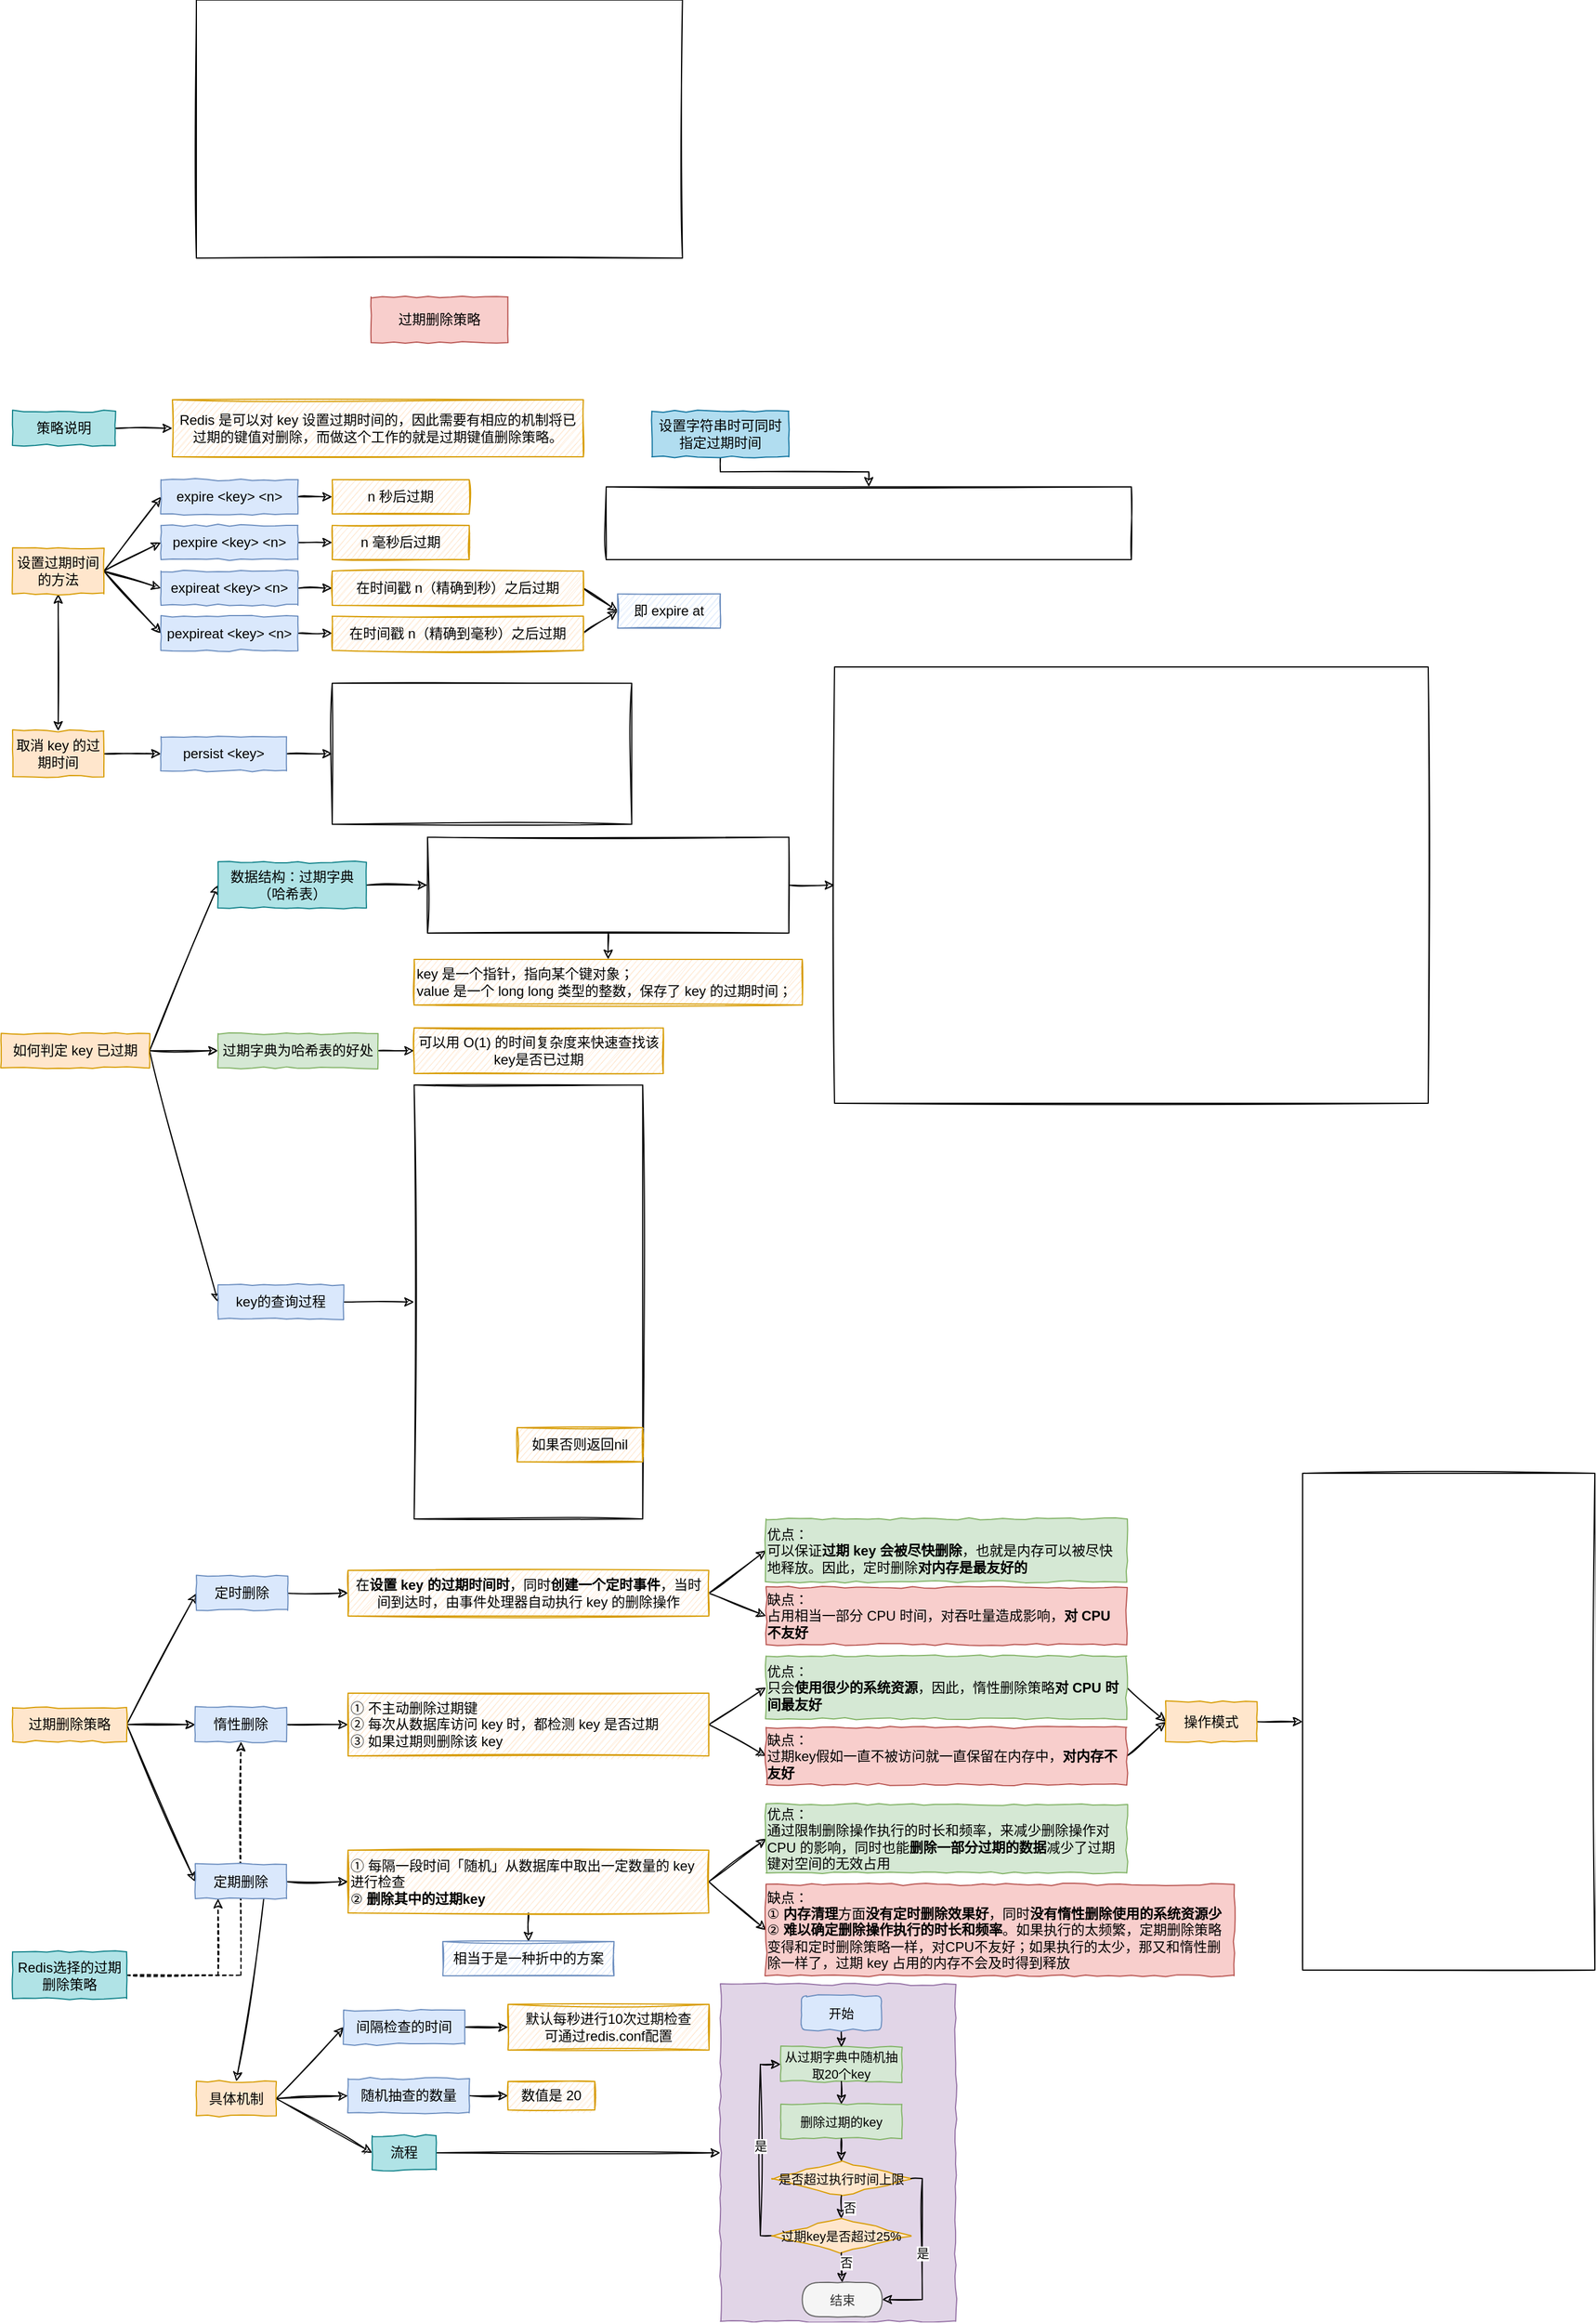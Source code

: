 <mxfile>
    <diagram id="p32shBaZZsGhn80h8hW7" name="第 1 页">
        <mxGraphModel dx="964" dy="665" grid="1" gridSize="10" guides="1" tooltips="1" connect="1" arrows="1" fold="1" page="1" pageScale="1" pageWidth="827" pageHeight="1169" math="0" shadow="0">
            <root>
                <mxCell id="0"/>
                <mxCell id="1" parent="0"/>
                <mxCell id="97" style="edgeStyle=orthogonalEdgeStyle;rounded=0;sketch=1;html=1;exitX=1;exitY=0.5;exitDx=0;exitDy=0;entryX=0.5;entryY=1;entryDx=0;entryDy=0;fontSize=11;startArrow=none;startFill=0;dashed=1;" parent="1" source="96" target="66" edge="1">
                    <mxGeometry relative="1" as="geometry">
                        <Array as="points">
                            <mxPoint x="240" y="1760"/>
                        </Array>
                    </mxGeometry>
                </mxCell>
                <mxCell id="2" value="" style="shape=image;imageAspect=0;aspect=fixed;verticalLabelPosition=bottom;verticalAlign=top;image=https://codereaper-image-bed.oss-cn-shenzhen.aliyuncs.com/img/image-20220730230129987.png;sketch=1;imageBorder=default;" parent="1" vertex="1">
                    <mxGeometry x="201" y="30" width="425.8" height="226" as="geometry"/>
                </mxCell>
                <mxCell id="3" value="过期删除策略" style="rounded=0;whiteSpace=wrap;html=1;sketch=0;fillColor=#f8cecc;strokeColor=#b85450;comic=1;" parent="1" vertex="1">
                    <mxGeometry x="354" y="290" width="120" height="40" as="geometry"/>
                </mxCell>
                <mxCell id="7" style="edgeStyle=none;html=1;exitX=1;exitY=0.5;exitDx=0;exitDy=0;entryX=0;entryY=0.5;entryDx=0;entryDy=0;sketch=1;" parent="1" source="5" target="6" edge="1">
                    <mxGeometry relative="1" as="geometry"/>
                </mxCell>
                <mxCell id="5" value="策略说明" style="rounded=0;whiteSpace=wrap;html=1;sketch=0;fillColor=#b0e3e6;strokeColor=#0e8088;comic=1;" parent="1" vertex="1">
                    <mxGeometry x="40" y="390" width="90" height="30" as="geometry"/>
                </mxCell>
                <mxCell id="6" value="Redis 是可以对 key 设置过期时间的，因此需要有相应的机制将已过期的键值对删除，而做这个工作的就是过期键值删除策略。" style="rounded=0;whiteSpace=wrap;html=1;sketch=1;fillColor=#ffe6cc;strokeColor=#d79b00;comic=1;" parent="1" vertex="1">
                    <mxGeometry x="180" y="380" width="360" height="50" as="geometry"/>
                </mxCell>
                <mxCell id="13" style="edgeStyle=none;html=1;exitX=1;exitY=0.5;exitDx=0;exitDy=0;entryX=0;entryY=0.5;entryDx=0;entryDy=0;sketch=1;" parent="1" source="8" target="9" edge="1">
                    <mxGeometry relative="1" as="geometry"/>
                </mxCell>
                <mxCell id="14" style="edgeStyle=none;html=1;exitX=1;exitY=0.5;exitDx=0;exitDy=0;entryX=0;entryY=0.5;entryDx=0;entryDy=0;sketch=1;" parent="1" source="8" target="10" edge="1">
                    <mxGeometry relative="1" as="geometry"/>
                </mxCell>
                <mxCell id="15" style="edgeStyle=none;sketch=1;html=1;exitX=1;exitY=0.5;exitDx=0;exitDy=0;entryX=0;entryY=0.5;entryDx=0;entryDy=0;" parent="1" source="8" target="11" edge="1">
                    <mxGeometry relative="1" as="geometry"/>
                </mxCell>
                <mxCell id="16" style="edgeStyle=none;sketch=1;html=1;exitX=1;exitY=0.5;exitDx=0;exitDy=0;entryX=0;entryY=0.5;entryDx=0;entryDy=0;" parent="1" source="8" target="12" edge="1">
                    <mxGeometry relative="1" as="geometry"/>
                </mxCell>
                <mxCell id="32" style="edgeStyle=none;rounded=0;sketch=1;html=1;exitX=0.5;exitY=1;exitDx=0;exitDy=0;entryX=0.5;entryY=0;entryDx=0;entryDy=0;startArrow=classic;startFill=1;" parent="1" source="8" target="31" edge="1">
                    <mxGeometry relative="1" as="geometry"/>
                </mxCell>
                <mxCell id="8" value="设置过期时间的方法" style="rounded=0;whiteSpace=wrap;html=1;sketch=0;fillColor=#ffe6cc;strokeColor=#d79b00;comic=1;" parent="1" vertex="1">
                    <mxGeometry x="40" y="510" width="80" height="40" as="geometry"/>
                </mxCell>
                <mxCell id="18" style="edgeStyle=none;sketch=1;html=1;exitX=1;exitY=0.5;exitDx=0;exitDy=0;entryX=0;entryY=0.5;entryDx=0;entryDy=0;" parent="1" source="9" target="17" edge="1">
                    <mxGeometry relative="1" as="geometry"/>
                </mxCell>
                <mxCell id="9" value="expire &amp;lt;key&amp;gt; &amp;lt;n&amp;gt;" style="rounded=0;whiteSpace=wrap;html=1;sketch=0;fillColor=#dae8fc;strokeColor=#6c8ebf;comic=1;" parent="1" vertex="1">
                    <mxGeometry x="170" y="450" width="120" height="30" as="geometry"/>
                </mxCell>
                <mxCell id="22" style="edgeStyle=none;sketch=1;html=1;exitX=1;exitY=0.5;exitDx=0;exitDy=0;entryX=0;entryY=0.5;entryDx=0;entryDy=0;" parent="1" source="10" target="19" edge="1">
                    <mxGeometry relative="1" as="geometry"/>
                </mxCell>
                <mxCell id="10" value="pexpire &amp;lt;key&amp;gt; &amp;lt;n&amp;gt;" style="rounded=0;whiteSpace=wrap;html=1;sketch=0;fillColor=#dae8fc;strokeColor=#6c8ebf;comic=1;" parent="1" vertex="1">
                    <mxGeometry x="170" y="490" width="120" height="30" as="geometry"/>
                </mxCell>
                <mxCell id="23" style="edgeStyle=none;sketch=1;html=1;exitX=1;exitY=0.5;exitDx=0;exitDy=0;entryX=0;entryY=0.5;entryDx=0;entryDy=0;" parent="1" source="11" target="20" edge="1">
                    <mxGeometry relative="1" as="geometry"/>
                </mxCell>
                <mxCell id="11" value="expireat &amp;lt;key&amp;gt; &amp;lt;n&amp;gt;" style="rounded=0;whiteSpace=wrap;html=1;sketch=0;fillColor=#dae8fc;strokeColor=#6c8ebf;comic=1;" parent="1" vertex="1">
                    <mxGeometry x="170" y="530" width="120" height="30" as="geometry"/>
                </mxCell>
                <mxCell id="24" style="edgeStyle=none;sketch=1;html=1;exitX=1;exitY=0.5;exitDx=0;exitDy=0;entryX=0;entryY=0.5;entryDx=0;entryDy=0;" parent="1" source="12" target="21" edge="1">
                    <mxGeometry relative="1" as="geometry"/>
                </mxCell>
                <mxCell id="12" value="pexpireat &amp;lt;key&amp;gt; &amp;lt;n&amp;gt;" style="rounded=0;whiteSpace=wrap;html=1;sketch=0;fillColor=#dae8fc;strokeColor=#6c8ebf;comic=1;" parent="1" vertex="1">
                    <mxGeometry x="170" y="569.5" width="120" height="30" as="geometry"/>
                </mxCell>
                <mxCell id="17" value="n 秒后过期" style="rounded=0;whiteSpace=wrap;html=1;sketch=1;fillColor=#ffe6cc;strokeColor=#d79b00;comic=1;" parent="1" vertex="1">
                    <mxGeometry x="320" y="450" width="120" height="30" as="geometry"/>
                </mxCell>
                <mxCell id="19" value="n 毫秒后过期" style="rounded=0;whiteSpace=wrap;html=1;sketch=1;fillColor=#ffe6cc;strokeColor=#d79b00;comic=1;" parent="1" vertex="1">
                    <mxGeometry x="320" y="490" width="120" height="30" as="geometry"/>
                </mxCell>
                <mxCell id="29" style="rounded=0;sketch=1;html=1;exitX=1;exitY=0.5;exitDx=0;exitDy=0;entryX=0;entryY=0.5;entryDx=0;entryDy=0;" parent="1" source="20" target="25" edge="1">
                    <mxGeometry relative="1" as="geometry"/>
                </mxCell>
                <mxCell id="20" value="在时间戳 n（精确到秒）之后过期" style="rounded=0;whiteSpace=wrap;html=1;sketch=1;fillColor=#ffe6cc;strokeColor=#d79b00;comic=1;" parent="1" vertex="1">
                    <mxGeometry x="320" y="530" width="220" height="30" as="geometry"/>
                </mxCell>
                <mxCell id="30" style="rounded=0;sketch=1;html=1;exitX=1;exitY=0.5;exitDx=0;exitDy=0;entryX=0;entryY=0.5;entryDx=0;entryDy=0;" parent="1" source="21" target="25" edge="1">
                    <mxGeometry relative="1" as="geometry"/>
                </mxCell>
                <mxCell id="21" value="在时间戳 n（精确到毫秒）之后过期" style="rounded=0;whiteSpace=wrap;html=1;sketch=1;fillColor=#ffe6cc;strokeColor=#d79b00;comic=1;" parent="1" vertex="1">
                    <mxGeometry x="320" y="569.5" width="220" height="30" as="geometry"/>
                </mxCell>
                <mxCell id="25" value="即 expire at" style="rounded=0;whiteSpace=wrap;html=1;sketch=1;fillColor=#dae8fc;strokeColor=#6c8ebf;comic=1;" parent="1" vertex="1">
                    <mxGeometry x="570" y="550" width="90" height="30" as="geometry"/>
                </mxCell>
                <mxCell id="28" style="edgeStyle=orthogonalEdgeStyle;sketch=1;html=1;exitX=0.5;exitY=1;exitDx=0;exitDy=0;entryX=0.5;entryY=0;entryDx=0;entryDy=0;rounded=0;" parent="1" source="26" target="27" edge="1">
                    <mxGeometry relative="1" as="geometry"/>
                </mxCell>
                <mxCell id="26" value="设置字符串时可同时指定过期时间" style="rounded=0;whiteSpace=wrap;html=1;sketch=0;fillColor=#b1ddf0;strokeColor=#10739e;comic=1;" parent="1" vertex="1">
                    <mxGeometry x="600" y="390" width="120" height="40" as="geometry"/>
                </mxCell>
                <mxCell id="27" value="" style="shape=image;imageAspect=0;aspect=fixed;verticalLabelPosition=bottom;verticalAlign=top;comic=1;sketch=1;image=https://codereaper-image-bed.oss-cn-shenzhen.aliyuncs.com/img/image-20220731005014311.png;imageBorder=default;" parent="1" vertex="1">
                    <mxGeometry x="560" y="456.31" width="460" height="63.69" as="geometry"/>
                </mxCell>
                <mxCell id="35" style="edgeStyle=none;rounded=0;sketch=1;html=1;exitX=1;exitY=0.5;exitDx=0;exitDy=0;entryX=0;entryY=0.5;entryDx=0;entryDy=0;startArrow=none;startFill=0;" parent="1" source="31" target="34" edge="1">
                    <mxGeometry relative="1" as="geometry"/>
                </mxCell>
                <mxCell id="31" value="&lt;div&gt;取消 key 的过期时间&lt;/div&gt;" style="rounded=0;whiteSpace=wrap;html=1;sketch=0;fillColor=#ffe6cc;strokeColor=#d79b00;comic=1;" parent="1" vertex="1">
                    <mxGeometry x="40" y="670" width="80" height="40" as="geometry"/>
                </mxCell>
                <mxCell id="38" style="edgeStyle=none;rounded=0;sketch=1;html=1;exitX=1;exitY=0.5;exitDx=0;exitDy=0;entryX=0;entryY=0.5;entryDx=0;entryDy=0;fontSize=11;startArrow=none;startFill=0;" parent="1" source="34" target="37" edge="1">
                    <mxGeometry relative="1" as="geometry"/>
                </mxCell>
                <mxCell id="34" value="&lt;div&gt;persist &amp;lt;key&amp;gt;&lt;/div&gt;" style="rounded=0;whiteSpace=wrap;html=1;sketch=0;fillColor=#dae8fc;strokeColor=#6c8ebf;comic=1;" parent="1" vertex="1">
                    <mxGeometry x="170" y="675" width="110" height="30" as="geometry"/>
                </mxCell>
                <mxCell id="37" value="" style="shape=image;imageAspect=0;aspect=fixed;verticalLabelPosition=bottom;verticalAlign=top;comic=1;sketch=1;fontSize=11;image=https://codereaper-image-bed.oss-cn-shenzhen.aliyuncs.com/img/image-20220731005454822.png;imageBorder=default;" parent="1" vertex="1">
                    <mxGeometry x="320" y="628.2" width="262.34" height="123.6" as="geometry"/>
                </mxCell>
                <mxCell id="41" style="edgeStyle=none;rounded=0;sketch=1;html=1;exitX=1;exitY=0.5;exitDx=0;exitDy=0;entryX=0;entryY=0.5;entryDx=0;entryDy=0;fontSize=11;startArrow=none;startFill=0;" parent="1" source="39" target="40" edge="1">
                    <mxGeometry relative="1" as="geometry"/>
                </mxCell>
                <mxCell id="51" style="edgeStyle=none;rounded=0;sketch=1;html=1;exitX=1;exitY=0.5;exitDx=0;exitDy=0;entryX=0;entryY=0.5;entryDx=0;entryDy=0;fontSize=11;startArrow=none;startFill=0;" parent="1" source="39" target="50" edge="1">
                    <mxGeometry relative="1" as="geometry"/>
                </mxCell>
                <mxCell id="61" style="edgeStyle=none;rounded=0;sketch=1;html=1;exitX=1;exitY=0.5;exitDx=0;exitDy=0;entryX=0;entryY=0.5;entryDx=0;entryDy=0;fontSize=11;startArrow=none;startFill=0;" parent="1" source="39" target="60" edge="1">
                    <mxGeometry relative="1" as="geometry"/>
                </mxCell>
                <mxCell id="39" value="如何判定 key 已过期" style="rounded=0;whiteSpace=wrap;html=1;sketch=0;fillColor=#ffe6cc;strokeColor=#d79b00;comic=1;" parent="1" vertex="1">
                    <mxGeometry x="30" y="935" width="130" height="30" as="geometry"/>
                </mxCell>
                <mxCell id="43" style="edgeStyle=none;rounded=0;sketch=1;html=1;exitX=1;exitY=0.5;exitDx=0;exitDy=0;entryX=0;entryY=0.5;entryDx=0;entryDy=0;fontSize=11;startArrow=none;startFill=0;" parent="1" source="40" target="42" edge="1">
                    <mxGeometry relative="1" as="geometry"/>
                </mxCell>
                <mxCell id="40" value="数据结构：过期字典&lt;br&gt;（哈希表）" style="rounded=0;whiteSpace=wrap;html=1;sketch=0;fillColor=#b0e3e6;strokeColor=#0e8088;comic=1;" parent="1" vertex="1">
                    <mxGeometry x="220" y="785" width="130" height="40" as="geometry"/>
                </mxCell>
                <mxCell id="45" style="edgeStyle=none;rounded=0;sketch=1;html=1;exitX=1;exitY=0.5;exitDx=0;exitDy=0;entryX=0;entryY=0.5;entryDx=0;entryDy=0;fontSize=11;startArrow=none;startFill=0;" parent="1" source="42" target="44" edge="1">
                    <mxGeometry relative="1" as="geometry"/>
                </mxCell>
                <mxCell id="48" style="edgeStyle=none;rounded=0;sketch=1;html=1;exitX=0.5;exitY=1;exitDx=0;exitDy=0;entryX=0.5;entryY=0;entryDx=0;entryDy=0;fontSize=11;startArrow=none;startFill=0;" parent="1" source="42" target="47" edge="1">
                    <mxGeometry relative="1" as="geometry"/>
                </mxCell>
                <mxCell id="42" value="" style="shape=image;imageAspect=0;aspect=fixed;verticalLabelPosition=bottom;verticalAlign=top;comic=1;sketch=1;fontSize=11;image=https://codereaper-image-bed.oss-cn-shenzhen.aliyuncs.com/img/image-20220731005703380.png;imageBorder=default;" parent="1" vertex="1">
                    <mxGeometry x="403.48" y="763" width="316.52" height="84" as="geometry"/>
                </mxCell>
                <mxCell id="44" value="" style="shape=image;imageAspect=0;aspect=fixed;verticalLabelPosition=bottom;verticalAlign=top;comic=1;sketch=1;fontSize=11;image=https://codereaper-image-bed.oss-cn-shenzhen.aliyuncs.com/img/image-20220731005810228.png;imageBorder=default;" parent="1" vertex="1">
                    <mxGeometry x="760" y="614" width="520" height="382" as="geometry"/>
                </mxCell>
                <mxCell id="47" value="&lt;div&gt;key 是一个指针，指向某个键对象；&lt;/div&gt;&lt;div&gt;value 是一个 long long 类型的整数，保存了 key 的过期时间；&lt;/div&gt;" style="rounded=0;whiteSpace=wrap;html=1;sketch=1;fillColor=#ffe6cc;strokeColor=#d79b00;comic=1;align=left;" parent="1" vertex="1">
                    <mxGeometry x="391.74" y="870" width="340" height="40" as="geometry"/>
                </mxCell>
                <mxCell id="57" style="edgeStyle=none;rounded=0;sketch=1;html=1;exitX=1;exitY=0.5;exitDx=0;exitDy=0;entryX=0;entryY=0.5;entryDx=0;entryDy=0;fontSize=11;startArrow=none;startFill=0;" parent="1" source="50" target="54" edge="1">
                    <mxGeometry relative="1" as="geometry"/>
                </mxCell>
                <mxCell id="50" value="过期字典为哈希表的好处" style="rounded=0;whiteSpace=wrap;html=1;sketch=0;fillColor=#d5e8d4;strokeColor=#82b366;comic=1;" parent="1" vertex="1">
                    <mxGeometry x="220" y="935" width="140" height="30" as="geometry"/>
                </mxCell>
                <mxCell id="54" value="可以用 O(1) 的时间复杂度来快速查找该key是否已过期" style="rounded=0;whiteSpace=wrap;html=1;sketch=1;fillColor=#ffe6cc;strokeColor=#d79b00;comic=1;" parent="1" vertex="1">
                    <mxGeometry x="391.74" y="930" width="218.26" height="40" as="geometry"/>
                </mxCell>
                <mxCell id="59" value="" style="shape=image;imageAspect=0;aspect=fixed;verticalLabelPosition=bottom;verticalAlign=top;comic=1;sketch=1;fontSize=11;image=https://codereaper-image-bed.oss-cn-shenzhen.aliyuncs.com/img/image-20220731010347399.png;imageBorder=default;" parent="1" vertex="1">
                    <mxGeometry x="391.74" y="980" width="200.23" height="380" as="geometry"/>
                </mxCell>
                <mxCell id="62" style="edgeStyle=none;rounded=0;sketch=1;html=1;exitX=1;exitY=0.5;exitDx=0;exitDy=0;entryX=0;entryY=0.5;entryDx=0;entryDy=0;fontSize=11;startArrow=none;startFill=0;" parent="1" source="60" target="59" edge="1">
                    <mxGeometry relative="1" as="geometry"/>
                </mxCell>
                <mxCell id="60" value="key的查询过程" style="rounded=0;whiteSpace=wrap;html=1;sketch=0;fillColor=#dae8fc;strokeColor=#6c8ebf;comic=1;" parent="1" vertex="1">
                    <mxGeometry x="220" y="1155" width="110" height="30" as="geometry"/>
                </mxCell>
                <mxCell id="63" value="如果否则返回nil" style="rounded=0;whiteSpace=wrap;html=1;sketch=1;fillColor=#ffe6cc;strokeColor=#d79b00;comic=1;" parent="1" vertex="1">
                    <mxGeometry x="481.97" y="1280" width="110" height="30" as="geometry"/>
                </mxCell>
                <mxCell id="68" style="edgeStyle=none;rounded=0;sketch=1;html=1;exitX=1;exitY=0.5;exitDx=0;exitDy=0;entryX=0;entryY=0.5;entryDx=0;entryDy=0;fontSize=11;startArrow=none;startFill=0;" parent="1" source="64" target="65" edge="1">
                    <mxGeometry relative="1" as="geometry"/>
                </mxCell>
                <mxCell id="69" style="edgeStyle=none;rounded=0;sketch=1;html=1;exitX=1;exitY=0.5;exitDx=0;exitDy=0;entryX=0;entryY=0.5;entryDx=0;entryDy=0;fontSize=11;startArrow=none;startFill=0;" parent="1" source="64" target="66" edge="1">
                    <mxGeometry relative="1" as="geometry"/>
                </mxCell>
                <mxCell id="70" style="edgeStyle=none;rounded=0;sketch=1;html=1;exitX=1;exitY=0.5;exitDx=0;exitDy=0;entryX=0;entryY=0.5;entryDx=0;entryDy=0;fontSize=11;startArrow=none;startFill=0;" parent="1" source="64" target="67" edge="1">
                    <mxGeometry relative="1" as="geometry"/>
                </mxCell>
                <mxCell id="64" value="过期删除策略" style="rounded=0;whiteSpace=wrap;html=1;sketch=0;fillColor=#ffe6cc;strokeColor=#d79b00;comic=1;" parent="1" vertex="1">
                    <mxGeometry x="40" y="1525" width="100" height="30" as="geometry"/>
                </mxCell>
                <mxCell id="72" style="edgeStyle=none;rounded=0;sketch=1;html=1;exitX=1;exitY=0.5;exitDx=0;exitDy=0;entryX=0;entryY=0.5;entryDx=0;entryDy=0;fontSize=11;startArrow=none;startFill=0;" parent="1" source="65" target="71" edge="1">
                    <mxGeometry relative="1" as="geometry"/>
                </mxCell>
                <mxCell id="65" value="定时删除" style="rounded=0;whiteSpace=wrap;html=1;sketch=0;fillColor=#dae8fc;strokeColor=#6c8ebf;comic=1;" parent="1" vertex="1">
                    <mxGeometry x="201" y="1410" width="80" height="30" as="geometry"/>
                </mxCell>
                <mxCell id="78" style="edgeStyle=none;rounded=0;sketch=1;html=1;exitX=1;exitY=0.5;exitDx=0;exitDy=0;entryX=0;entryY=0.5;entryDx=0;entryDy=0;fontSize=11;startArrow=none;startFill=0;" parent="1" source="66" target="77" edge="1">
                    <mxGeometry relative="1" as="geometry"/>
                </mxCell>
                <mxCell id="66" value="惰性删除" style="rounded=0;whiteSpace=wrap;html=1;sketch=0;fillColor=#dae8fc;strokeColor=#6c8ebf;comic=1;" parent="1" vertex="1">
                    <mxGeometry x="200" y="1525" width="80" height="30" as="geometry"/>
                </mxCell>
                <mxCell id="84" style="edgeStyle=none;rounded=0;sketch=1;html=1;exitX=1;exitY=0.5;exitDx=0;exitDy=0;entryX=0;entryY=0.5;entryDx=0;entryDy=0;fontSize=11;startArrow=none;startFill=0;" parent="1" source="67" target="83" edge="1">
                    <mxGeometry relative="1" as="geometry"/>
                </mxCell>
                <mxCell id="101" style="rounded=0;sketch=1;html=1;exitX=0.75;exitY=1;exitDx=0;exitDy=0;entryX=0.5;entryY=0;entryDx=0;entryDy=0;fontSize=11;startArrow=none;startFill=0;" parent="1" source="67" target="99" edge="1">
                    <mxGeometry relative="1" as="geometry"/>
                </mxCell>
                <mxCell id="67" value="定期删除" style="rounded=0;whiteSpace=wrap;html=1;sketch=0;fillColor=#dae8fc;strokeColor=#6c8ebf;comic=1;" parent="1" vertex="1">
                    <mxGeometry x="200" y="1662.5" width="80" height="30" as="geometry"/>
                </mxCell>
                <mxCell id="74" style="edgeStyle=none;rounded=0;sketch=1;html=1;exitX=1;exitY=0.5;exitDx=0;exitDy=0;fontSize=11;startArrow=none;startFill=0;entryX=0;entryY=0.5;entryDx=0;entryDy=0;" parent="1" source="71" target="73" edge="1">
                    <mxGeometry relative="1" as="geometry"/>
                </mxCell>
                <mxCell id="76" style="edgeStyle=none;rounded=0;sketch=1;html=1;exitX=1;exitY=0.5;exitDx=0;exitDy=0;entryX=0;entryY=0.5;entryDx=0;entryDy=0;fontSize=11;startArrow=none;startFill=0;" parent="1" source="71" target="75" edge="1">
                    <mxGeometry relative="1" as="geometry"/>
                </mxCell>
                <mxCell id="71" value="在&lt;b&gt;设置 key 的过期时间时&lt;/b&gt;，同时&lt;b&gt;创建一个定时事件&lt;/b&gt;，当时间到达时，由事件处理器自动执行 key 的删除操作" style="rounded=0;whiteSpace=wrap;html=1;sketch=1;fillColor=#ffe6cc;strokeColor=#d79b00;comic=1;" parent="1" vertex="1">
                    <mxGeometry x="333.86" y="1405" width="316" height="40" as="geometry"/>
                </mxCell>
                <mxCell id="73" value="&lt;div style=&quot;text-align: left&quot;&gt;&lt;span&gt;优点：&lt;/span&gt;&lt;/div&gt;&lt;div style=&quot;text-align: left&quot;&gt;可以保证&lt;b&gt;过期 key 会被尽快删除&lt;/b&gt;，也就是内存可以被尽快地释放。因此，定时删除&lt;b&gt;对内存是最友好的&lt;/b&gt;&lt;/div&gt;" style="rounded=0;whiteSpace=wrap;html=1;sketch=0;fillColor=#d5e8d4;strokeColor=#82b366;comic=1;" parent="1" vertex="1">
                    <mxGeometry x="700" y="1360" width="316" height="55" as="geometry"/>
                </mxCell>
                <mxCell id="75" value="&lt;div style=&quot;text-align: left&quot;&gt;缺点：&lt;/div&gt;&lt;div style=&quot;text-align: left&quot;&gt;占用相当一部分 CPU 时间，对吞吐量造成影响，&lt;b&gt;对 CPU 不友好&lt;/b&gt;&lt;br&gt;&lt;/div&gt;" style="rounded=0;whiteSpace=wrap;html=1;sketch=0;fillColor=#f8cecc;strokeColor=#b85450;comic=1;" parent="1" vertex="1">
                    <mxGeometry x="700" y="1420" width="316" height="50" as="geometry"/>
                </mxCell>
                <mxCell id="81" style="edgeStyle=none;rounded=0;sketch=1;html=1;exitX=1;exitY=0.5;exitDx=0;exitDy=0;entryX=0;entryY=0.5;entryDx=0;entryDy=0;fontSize=11;startArrow=none;startFill=0;" parent="1" source="77" target="79" edge="1">
                    <mxGeometry relative="1" as="geometry"/>
                </mxCell>
                <mxCell id="82" style="edgeStyle=none;rounded=0;sketch=1;html=1;exitX=1;exitY=0.5;exitDx=0;exitDy=0;entryX=0;entryY=0.5;entryDx=0;entryDy=0;fontSize=11;startArrow=none;startFill=0;" parent="1" source="77" target="80" edge="1">
                    <mxGeometry relative="1" as="geometry"/>
                </mxCell>
                <mxCell id="77" value="① 不主动删除过期键&lt;br&gt;② 每次从数据库访问 key 时，都检测 key 是否过期&lt;br&gt;③ 如果过期则删除该 key" style="rounded=0;whiteSpace=wrap;html=1;sketch=1;fillColor=#ffe6cc;strokeColor=#d79b00;comic=1;align=left;" parent="1" vertex="1">
                    <mxGeometry x="333.86" y="1512.5" width="316" height="55" as="geometry"/>
                </mxCell>
                <mxCell id="93" style="edgeStyle=none;rounded=0;sketch=1;html=1;exitX=1;exitY=0.5;exitDx=0;exitDy=0;entryX=0;entryY=0.5;entryDx=0;entryDy=0;fontSize=11;startArrow=none;startFill=0;" parent="1" source="79" target="92" edge="1">
                    <mxGeometry relative="1" as="geometry"/>
                </mxCell>
                <mxCell id="79" value="&lt;div style=&quot;text-align: left&quot;&gt;&lt;span&gt;优点：&lt;/span&gt;&lt;/div&gt;&lt;div style=&quot;text-align: left&quot;&gt;只会&lt;b&gt;使用很少的系统资源&lt;/b&gt;，因此，惰性删除策略&lt;b&gt;对 CPU 时间最友好&lt;/b&gt;&lt;br&gt;&lt;/div&gt;" style="rounded=0;whiteSpace=wrap;html=1;sketch=0;fillColor=#d5e8d4;strokeColor=#82b366;comic=1;" parent="1" vertex="1">
                    <mxGeometry x="700" y="1480" width="316" height="55" as="geometry"/>
                </mxCell>
                <mxCell id="94" style="edgeStyle=none;rounded=0;sketch=1;html=1;exitX=1;exitY=0.5;exitDx=0;exitDy=0;entryX=0;entryY=0.5;entryDx=0;entryDy=0;fontSize=11;startArrow=none;startFill=0;" parent="1" source="80" target="92" edge="1">
                    <mxGeometry relative="1" as="geometry"/>
                </mxCell>
                <mxCell id="80" value="&lt;div style=&quot;text-align: left&quot;&gt;缺点：&lt;/div&gt;&lt;div style=&quot;text-align: left&quot;&gt;过期key假如一直不被访问就一直保留在内存中，&lt;b&gt;对内存不友好&lt;/b&gt;&lt;/div&gt;" style="rounded=0;whiteSpace=wrap;html=1;sketch=0;fillColor=#f8cecc;strokeColor=#b85450;comic=1;" parent="1" vertex="1">
                    <mxGeometry x="700" y="1542.5" width="316" height="50" as="geometry"/>
                </mxCell>
                <mxCell id="87" style="edgeStyle=none;rounded=0;sketch=1;html=1;exitX=1;exitY=0.5;exitDx=0;exitDy=0;entryX=0;entryY=0.5;entryDx=0;entryDy=0;fontSize=11;startArrow=none;startFill=0;" parent="1" source="83" target="85" edge="1">
                    <mxGeometry relative="1" as="geometry"/>
                </mxCell>
                <mxCell id="88" style="edgeStyle=none;rounded=0;sketch=1;html=1;exitX=1;exitY=0.5;exitDx=0;exitDy=0;entryX=0;entryY=0.5;entryDx=0;entryDy=0;fontSize=11;startArrow=none;startFill=0;" parent="1" source="83" target="86" edge="1">
                    <mxGeometry relative="1" as="geometry"/>
                </mxCell>
                <mxCell id="90" style="edgeStyle=none;rounded=0;sketch=1;html=1;exitX=0.5;exitY=1;exitDx=0;exitDy=0;entryX=0.5;entryY=0;entryDx=0;entryDy=0;fontSize=11;startArrow=none;startFill=0;" parent="1" source="83" target="89" edge="1">
                    <mxGeometry relative="1" as="geometry"/>
                </mxCell>
                <mxCell id="83" value="① 每隔一段时间「随机」从数据库中取出一定数量的 key 进行检查&lt;br&gt;② &lt;b&gt;删除其中的过期key&lt;/b&gt;" style="rounded=0;whiteSpace=wrap;html=1;sketch=1;fillColor=#ffe6cc;strokeColor=#d79b00;comic=1;align=left;" parent="1" vertex="1">
                    <mxGeometry x="333.86" y="1650" width="316" height="55" as="geometry"/>
                </mxCell>
                <mxCell id="85" value="&lt;div style=&quot;text-align: left&quot;&gt;&lt;span&gt;优点：&lt;/span&gt;&lt;/div&gt;&lt;div style=&quot;text-align: left&quot;&gt;通过限制删除操作执行的时长和频率，来减少删除操作对 CPU 的影响，同时也能&lt;b&gt;删除一部分过期的数据&lt;/b&gt;减少了过期键对空间的无效占用&lt;br&gt;&lt;/div&gt;" style="rounded=0;whiteSpace=wrap;html=1;sketch=0;fillColor=#d5e8d4;strokeColor=#82b366;comic=1;" parent="1" vertex="1">
                    <mxGeometry x="700" y="1610" width="316" height="60" as="geometry"/>
                </mxCell>
                <mxCell id="86" value="&lt;div style=&quot;text-align: left&quot;&gt;缺点：&lt;/div&gt;&lt;div style=&quot;text-align: left&quot;&gt;&lt;div&gt;① &lt;b&gt;内存清理&lt;/b&gt;方面&lt;b&gt;没有定时删除效果好&lt;/b&gt;，同时&lt;b&gt;没有惰性删除使用的系统资源少&lt;/b&gt;&lt;/div&gt;&lt;div&gt;② &lt;b&gt;难以确定删除操作执行的时长和频率&lt;/b&gt;。如果执行的太频繁，定期删除策略变得和定时删除策略一样，对CPU不友好；如果执行的太少，那又和惰性删除一样了，过期 key 占用的内存不会及时得到释放&lt;/div&gt;&lt;/div&gt;" style="rounded=0;whiteSpace=wrap;html=1;sketch=0;fillColor=#f8cecc;strokeColor=#b85450;comic=1;" parent="1" vertex="1">
                    <mxGeometry x="700" y="1680" width="410" height="80" as="geometry"/>
                </mxCell>
                <mxCell id="89" value="&lt;div&gt;&lt;span&gt;相当于是一种折中的方案&lt;/span&gt;&lt;/div&gt;" style="rounded=0;whiteSpace=wrap;html=1;sketch=1;fillColor=#dae8fc;strokeColor=#6c8ebf;comic=1;align=center;" parent="1" vertex="1">
                    <mxGeometry x="416.86" y="1730" width="150" height="30" as="geometry"/>
                </mxCell>
                <mxCell id="91" value="" style="shape=image;imageAspect=0;aspect=fixed;verticalLabelPosition=bottom;verticalAlign=top;comic=1;sketch=1;fontSize=11;image=https://codereaper-image-bed.oss-cn-shenzhen.aliyuncs.com/img/image-20220731021857430.png;imageBorder=default;" parent="1" vertex="1">
                    <mxGeometry x="1170" y="1319.99" width="256" height="435.03" as="geometry"/>
                </mxCell>
                <mxCell id="95" style="edgeStyle=none;rounded=0;sketch=1;html=1;exitX=1;exitY=0.5;exitDx=0;exitDy=0;entryX=0;entryY=0.5;entryDx=0;entryDy=0;fontSize=11;startArrow=none;startFill=0;" parent="1" source="92" target="91" edge="1">
                    <mxGeometry relative="1" as="geometry"/>
                </mxCell>
                <mxCell id="92" value="&lt;div style=&quot;text-align: left&quot;&gt;操作模式&lt;/div&gt;" style="rounded=0;whiteSpace=wrap;html=1;sketch=0;fillColor=#ffe6cc;strokeColor=#d79b00;comic=1;" parent="1" vertex="1">
                    <mxGeometry x="1050" y="1520" width="80" height="35" as="geometry"/>
                </mxCell>
                <mxCell id="98" style="edgeStyle=orthogonalEdgeStyle;rounded=0;sketch=1;html=1;exitX=1;exitY=0.5;exitDx=0;exitDy=0;entryX=0.25;entryY=1;entryDx=0;entryDy=0;fontSize=11;startArrow=none;startFill=0;dashed=1;" parent="1" source="96" target="67" edge="1">
                    <mxGeometry relative="1" as="geometry"/>
                </mxCell>
                <mxCell id="96" value="Redis选择的过期删除策略" style="rounded=0;whiteSpace=wrap;html=1;sketch=0;fillColor=#b0e3e6;strokeColor=#0e8088;comic=1;" parent="1" vertex="1">
                    <mxGeometry x="40" y="1739" width="100" height="41" as="geometry"/>
                </mxCell>
                <mxCell id="103" style="edgeStyle=none;rounded=0;sketch=1;html=1;exitX=1;exitY=0.5;exitDx=0;exitDy=0;entryX=0;entryY=0.5;entryDx=0;entryDy=0;fontSize=11;startArrow=none;startFill=0;" parent="1" source="99" target="102" edge="1">
                    <mxGeometry relative="1" as="geometry"/>
                </mxCell>
                <mxCell id="107" style="edgeStyle=none;rounded=0;sketch=1;html=1;exitX=1;exitY=0.5;exitDx=0;exitDy=0;entryX=0;entryY=0.5;entryDx=0;entryDy=0;fontSize=11;startArrow=none;startFill=0;" parent="1" source="99" target="106" edge="1">
                    <mxGeometry relative="1" as="geometry"/>
                </mxCell>
                <mxCell id="111" style="edgeStyle=none;rounded=0;sketch=1;html=1;exitX=1;exitY=0.5;exitDx=0;exitDy=0;entryX=0;entryY=0.5;entryDx=0;entryDy=0;fontSize=11;startArrow=none;startFill=0;" parent="1" source="99" target="110" edge="1">
                    <mxGeometry relative="1" as="geometry"/>
                </mxCell>
                <mxCell id="99" value="&lt;div&gt;&lt;span&gt;具体机制&lt;/span&gt;&lt;/div&gt;" style="rounded=0;whiteSpace=wrap;html=1;sketch=0;fillColor=#ffe6cc;strokeColor=#d79b00;comic=1;align=center;" parent="1" vertex="1">
                    <mxGeometry x="201" y="1852.5" width="70" height="30" as="geometry"/>
                </mxCell>
                <mxCell id="105" style="edgeStyle=none;rounded=0;sketch=1;html=1;exitX=1;exitY=0.5;exitDx=0;exitDy=0;entryX=0;entryY=0.5;entryDx=0;entryDy=0;fontSize=11;startArrow=none;startFill=0;" parent="1" source="102" target="104" edge="1">
                    <mxGeometry relative="1" as="geometry"/>
                </mxCell>
                <mxCell id="102" value="间隔检查的时间" style="rounded=0;whiteSpace=wrap;html=1;sketch=0;fillColor=#dae8fc;strokeColor=#6c8ebf;comic=1;align=center;" parent="1" vertex="1">
                    <mxGeometry x="330" y="1790" width="106.14" height="30" as="geometry"/>
                </mxCell>
                <mxCell id="104" value="默认每秒进行10次过期检查&lt;br&gt;可通过redis.conf配置" style="rounded=0;whiteSpace=wrap;html=1;sketch=1;fillColor=#ffe6cc;strokeColor=#d79b00;comic=1;align=center;" parent="1" vertex="1">
                    <mxGeometry x="474" y="1785" width="176.14" height="40" as="geometry"/>
                </mxCell>
                <mxCell id="109" style="edgeStyle=none;rounded=0;sketch=1;html=1;exitX=1;exitY=0.5;exitDx=0;exitDy=0;entryX=0;entryY=0.5;entryDx=0;entryDy=0;fontSize=11;startArrow=none;startFill=0;" parent="1" source="106" target="108" edge="1">
                    <mxGeometry relative="1" as="geometry"/>
                </mxCell>
                <mxCell id="106" value="随机抽查的数量" style="rounded=0;whiteSpace=wrap;html=1;sketch=0;fillColor=#dae8fc;strokeColor=#6c8ebf;comic=1;align=center;" parent="1" vertex="1">
                    <mxGeometry x="333.86" y="1850" width="106.14" height="30" as="geometry"/>
                </mxCell>
                <mxCell id="108" value="数值是 20" style="rounded=0;whiteSpace=wrap;html=1;sketch=1;fillColor=#ffe6cc;strokeColor=#d79b00;comic=1;align=center;" parent="1" vertex="1">
                    <mxGeometry x="474" y="1852.5" width="76" height="25" as="geometry"/>
                </mxCell>
                <mxCell id="129" style="rounded=0;sketch=1;html=1;exitX=1;exitY=0.5;exitDx=0;exitDy=0;entryX=0;entryY=0.5;entryDx=0;entryDy=0;fontSize=11;startArrow=none;startFill=0;" parent="1" source="110" target="112" edge="1">
                    <mxGeometry relative="1" as="geometry"/>
                </mxCell>
                <mxCell id="110" value="流程" style="rounded=0;whiteSpace=wrap;html=1;sketch=0;fillColor=#b0e3e6;strokeColor=#0e8088;comic=1;align=center;" parent="1" vertex="1">
                    <mxGeometry x="355" y="1900" width="56.14" height="30" as="geometry"/>
                </mxCell>
                <mxCell id="128" value="" style="group" parent="1" vertex="1" connectable="0">
                    <mxGeometry x="660" y="1767.5" width="206.14" height="295" as="geometry"/>
                </mxCell>
                <mxCell id="112" value="" style="rounded=0;whiteSpace=wrap;html=1;sketch=0;fillColor=#e1d5e7;strokeColor=#9673a6;comic=1;align=center;" parent="128" vertex="1">
                    <mxGeometry width="206.14" height="295" as="geometry"/>
                </mxCell>
                <mxCell id="113" value="&lt;font style=&quot;font-size: 11px&quot;&gt;从过期字典中随机抽取20个key&lt;/font&gt;" style="rounded=0;whiteSpace=wrap;html=1;sketch=0;fillColor=#d5e8d4;strokeColor=#82b366;comic=1;align=center;" parent="128" vertex="1">
                    <mxGeometry x="52.92" y="55" width="106.14" height="30" as="geometry"/>
                </mxCell>
                <mxCell id="114" value="&lt;font style=&quot;font-size: 11px&quot;&gt;删除过期的key&lt;/font&gt;" style="rounded=0;whiteSpace=wrap;html=1;sketch=0;fillColor=#d5e8d4;strokeColor=#82b366;comic=1;align=center;" parent="128" vertex="1">
                    <mxGeometry x="52.92" y="105" width="106.14" height="30" as="geometry"/>
                </mxCell>
                <mxCell id="118" style="edgeStyle=none;rounded=0;sketch=1;html=1;exitX=0.5;exitY=1;exitDx=0;exitDy=0;entryX=0.5;entryY=0;entryDx=0;entryDy=0;fontSize=11;startArrow=none;startFill=0;" parent="128" source="113" target="114" edge="1">
                    <mxGeometry relative="1" as="geometry"/>
                </mxCell>
                <mxCell id="116" value="是否超过执行时间上限" style="rhombus;whiteSpace=wrap;html=1;comic=1;sketch=0;fontSize=11;fillColor=#ffe6cc;strokeColor=#d79b00;" parent="128" vertex="1">
                    <mxGeometry x="45.03" y="155" width="121.93" height="30" as="geometry"/>
                </mxCell>
                <mxCell id="117" style="edgeStyle=none;rounded=0;sketch=1;html=1;exitX=0.5;exitY=1;exitDx=0;exitDy=0;entryX=0.5;entryY=0;entryDx=0;entryDy=0;fontSize=11;startArrow=none;startFill=0;" parent="128" source="114" target="116" edge="1">
                    <mxGeometry relative="1" as="geometry"/>
                </mxCell>
                <mxCell id="121" value="是" style="edgeStyle=orthogonalEdgeStyle;rounded=0;sketch=1;html=1;exitX=0;exitY=0.5;exitDx=0;exitDy=0;entryX=0;entryY=0.5;entryDx=0;entryDy=0;fontSize=11;startArrow=none;startFill=0;" parent="128" source="119" target="113" edge="1">
                    <mxGeometry relative="1" as="geometry"/>
                </mxCell>
                <mxCell id="119" value="过期key是否超过25%" style="rhombus;whiteSpace=wrap;html=1;comic=1;sketch=0;fontSize=11;fillColor=#ffe6cc;strokeColor=#d79b00;" parent="128" vertex="1">
                    <mxGeometry x="45.03" y="205" width="121.93" height="30" as="geometry"/>
                </mxCell>
                <mxCell id="120" value="否" style="edgeStyle=none;rounded=0;sketch=1;html=1;exitX=0.5;exitY=1;exitDx=0;exitDy=0;entryX=0.5;entryY=0;entryDx=0;entryDy=0;fontSize=11;startArrow=none;startFill=0;" parent="128" source="116" target="119" edge="1">
                    <mxGeometry y="7" relative="1" as="geometry">
                        <mxPoint as="offset"/>
                    </mxGeometry>
                </mxCell>
                <mxCell id="123" style="rounded=0;sketch=1;html=1;exitX=0.5;exitY=1;exitDx=0;exitDy=0;entryX=0.5;entryY=0;entryDx=0;entryDy=0;fontSize=11;startArrow=none;startFill=0;" parent="128" source="122" target="113" edge="1">
                    <mxGeometry relative="1" as="geometry"/>
                </mxCell>
                <mxCell id="122" value="开始" style="rounded=1;whiteSpace=wrap;html=1;comic=1;sketch=0;fontSize=11;fillColor=#dae8fc;strokeColor=#6c8ebf;" parent="128" vertex="1">
                    <mxGeometry x="70.99" y="10" width="70" height="30" as="geometry"/>
                </mxCell>
                <mxCell id="125" value="结束" style="rounded=1;whiteSpace=wrap;html=1;comic=1;sketch=0;fontSize=11;strokeOpacity=100;fillOpacity=100;imageHeight=24;imageWidth=24;arcSize=50;fillColor=#f5f5f5;fontColor=#333333;strokeColor=#666666;" parent="128" vertex="1">
                    <mxGeometry x="71.74" y="261" width="70" height="30" as="geometry"/>
                </mxCell>
                <mxCell id="127" value="是" style="edgeStyle=orthogonalEdgeStyle;rounded=0;sketch=1;html=1;exitX=1;exitY=0.5;exitDx=0;exitDy=0;entryX=1;entryY=0.5;entryDx=0;entryDy=0;fontSize=11;startArrow=none;startFill=0;" parent="128" source="116" target="125" edge="1">
                    <mxGeometry relative="1" as="geometry"/>
                </mxCell>
                <mxCell id="126" value="否" style="edgeStyle=none;rounded=0;sketch=1;html=1;exitX=0.5;exitY=1;exitDx=0;exitDy=0;entryX=0.5;entryY=0;entryDx=0;entryDy=0;fontSize=11;startArrow=none;startFill=0;" parent="128" source="119" target="125" edge="1">
                    <mxGeometry x="-0.333" y="4" relative="1" as="geometry">
                        <mxPoint as="offset"/>
                    </mxGeometry>
                </mxCell>
            </root>
        </mxGraphModel>
    </diagram>
</mxfile>